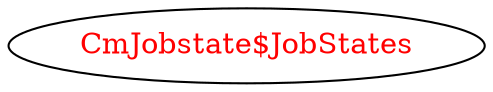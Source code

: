 digraph dependencyGraph {
 concentrate=true;
 ranksep="2.0";
 rankdir="LR"; 
 splines="ortho";
"CmJobstate$JobStates" [fontcolor="red"];
}